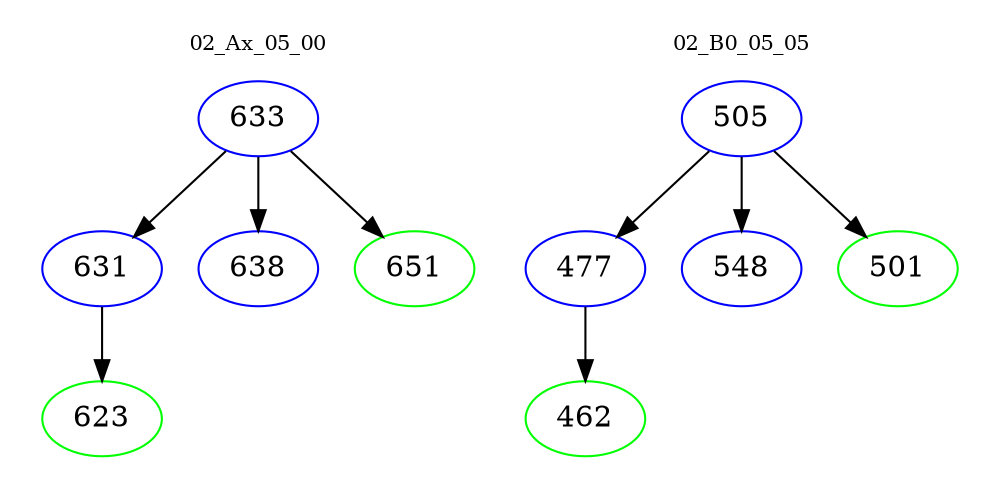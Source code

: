digraph{
subgraph cluster_0 {
color = white
label = "02_Ax_05_00";
fontsize=10;
T0_633 [label="633", color="blue"]
T0_633 -> T0_631 [color="black"]
T0_631 [label="631", color="blue"]
T0_631 -> T0_623 [color="black"]
T0_623 [label="623", color="green"]
T0_633 -> T0_638 [color="black"]
T0_638 [label="638", color="blue"]
T0_633 -> T0_651 [color="black"]
T0_651 [label="651", color="green"]
}
subgraph cluster_1 {
color = white
label = "02_B0_05_05";
fontsize=10;
T1_505 [label="505", color="blue"]
T1_505 -> T1_477 [color="black"]
T1_477 [label="477", color="blue"]
T1_477 -> T1_462 [color="black"]
T1_462 [label="462", color="green"]
T1_505 -> T1_548 [color="black"]
T1_548 [label="548", color="blue"]
T1_505 -> T1_501 [color="black"]
T1_501 [label="501", color="green"]
}
}
